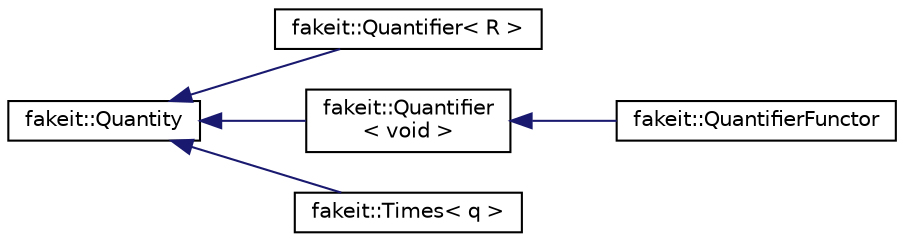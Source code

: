 digraph "Graphical Class Hierarchy"
{
  edge [fontname="Helvetica",fontsize="10",labelfontname="Helvetica",labelfontsize="10"];
  node [fontname="Helvetica",fontsize="10",shape=record];
  rankdir="LR";
  Node1 [label="fakeit::Quantity",height=0.2,width=0.4,color="black", fillcolor="white", style="filled",URL="$db/db4/structfakeit_1_1Quantity.html"];
  Node1 -> Node2 [dir="back",color="midnightblue",fontsize="10",style="solid",fontname="Helvetica"];
  Node2 [label="fakeit::Quantifier\< R \>",height=0.2,width=0.4,color="black", fillcolor="white", style="filled",URL="$db/dd9/structfakeit_1_1Quantifier.html"];
  Node1 -> Node3 [dir="back",color="midnightblue",fontsize="10",style="solid",fontname="Helvetica"];
  Node3 [label="fakeit::Quantifier\l\< void \>",height=0.2,width=0.4,color="black", fillcolor="white", style="filled",URL="$dd/d76/structfakeit_1_1Quantifier_3_01void_01_4.html"];
  Node3 -> Node4 [dir="back",color="midnightblue",fontsize="10",style="solid",fontname="Helvetica"];
  Node4 [label="fakeit::QuantifierFunctor",height=0.2,width=0.4,color="black", fillcolor="white", style="filled",URL="$d9/d31/structfakeit_1_1QuantifierFunctor.html"];
  Node1 -> Node5 [dir="back",color="midnightblue",fontsize="10",style="solid",fontname="Helvetica"];
  Node5 [label="fakeit::Times\< q \>",height=0.2,width=0.4,color="black", fillcolor="white", style="filled",URL="$d7/d79/structfakeit_1_1Times.html"];
}
